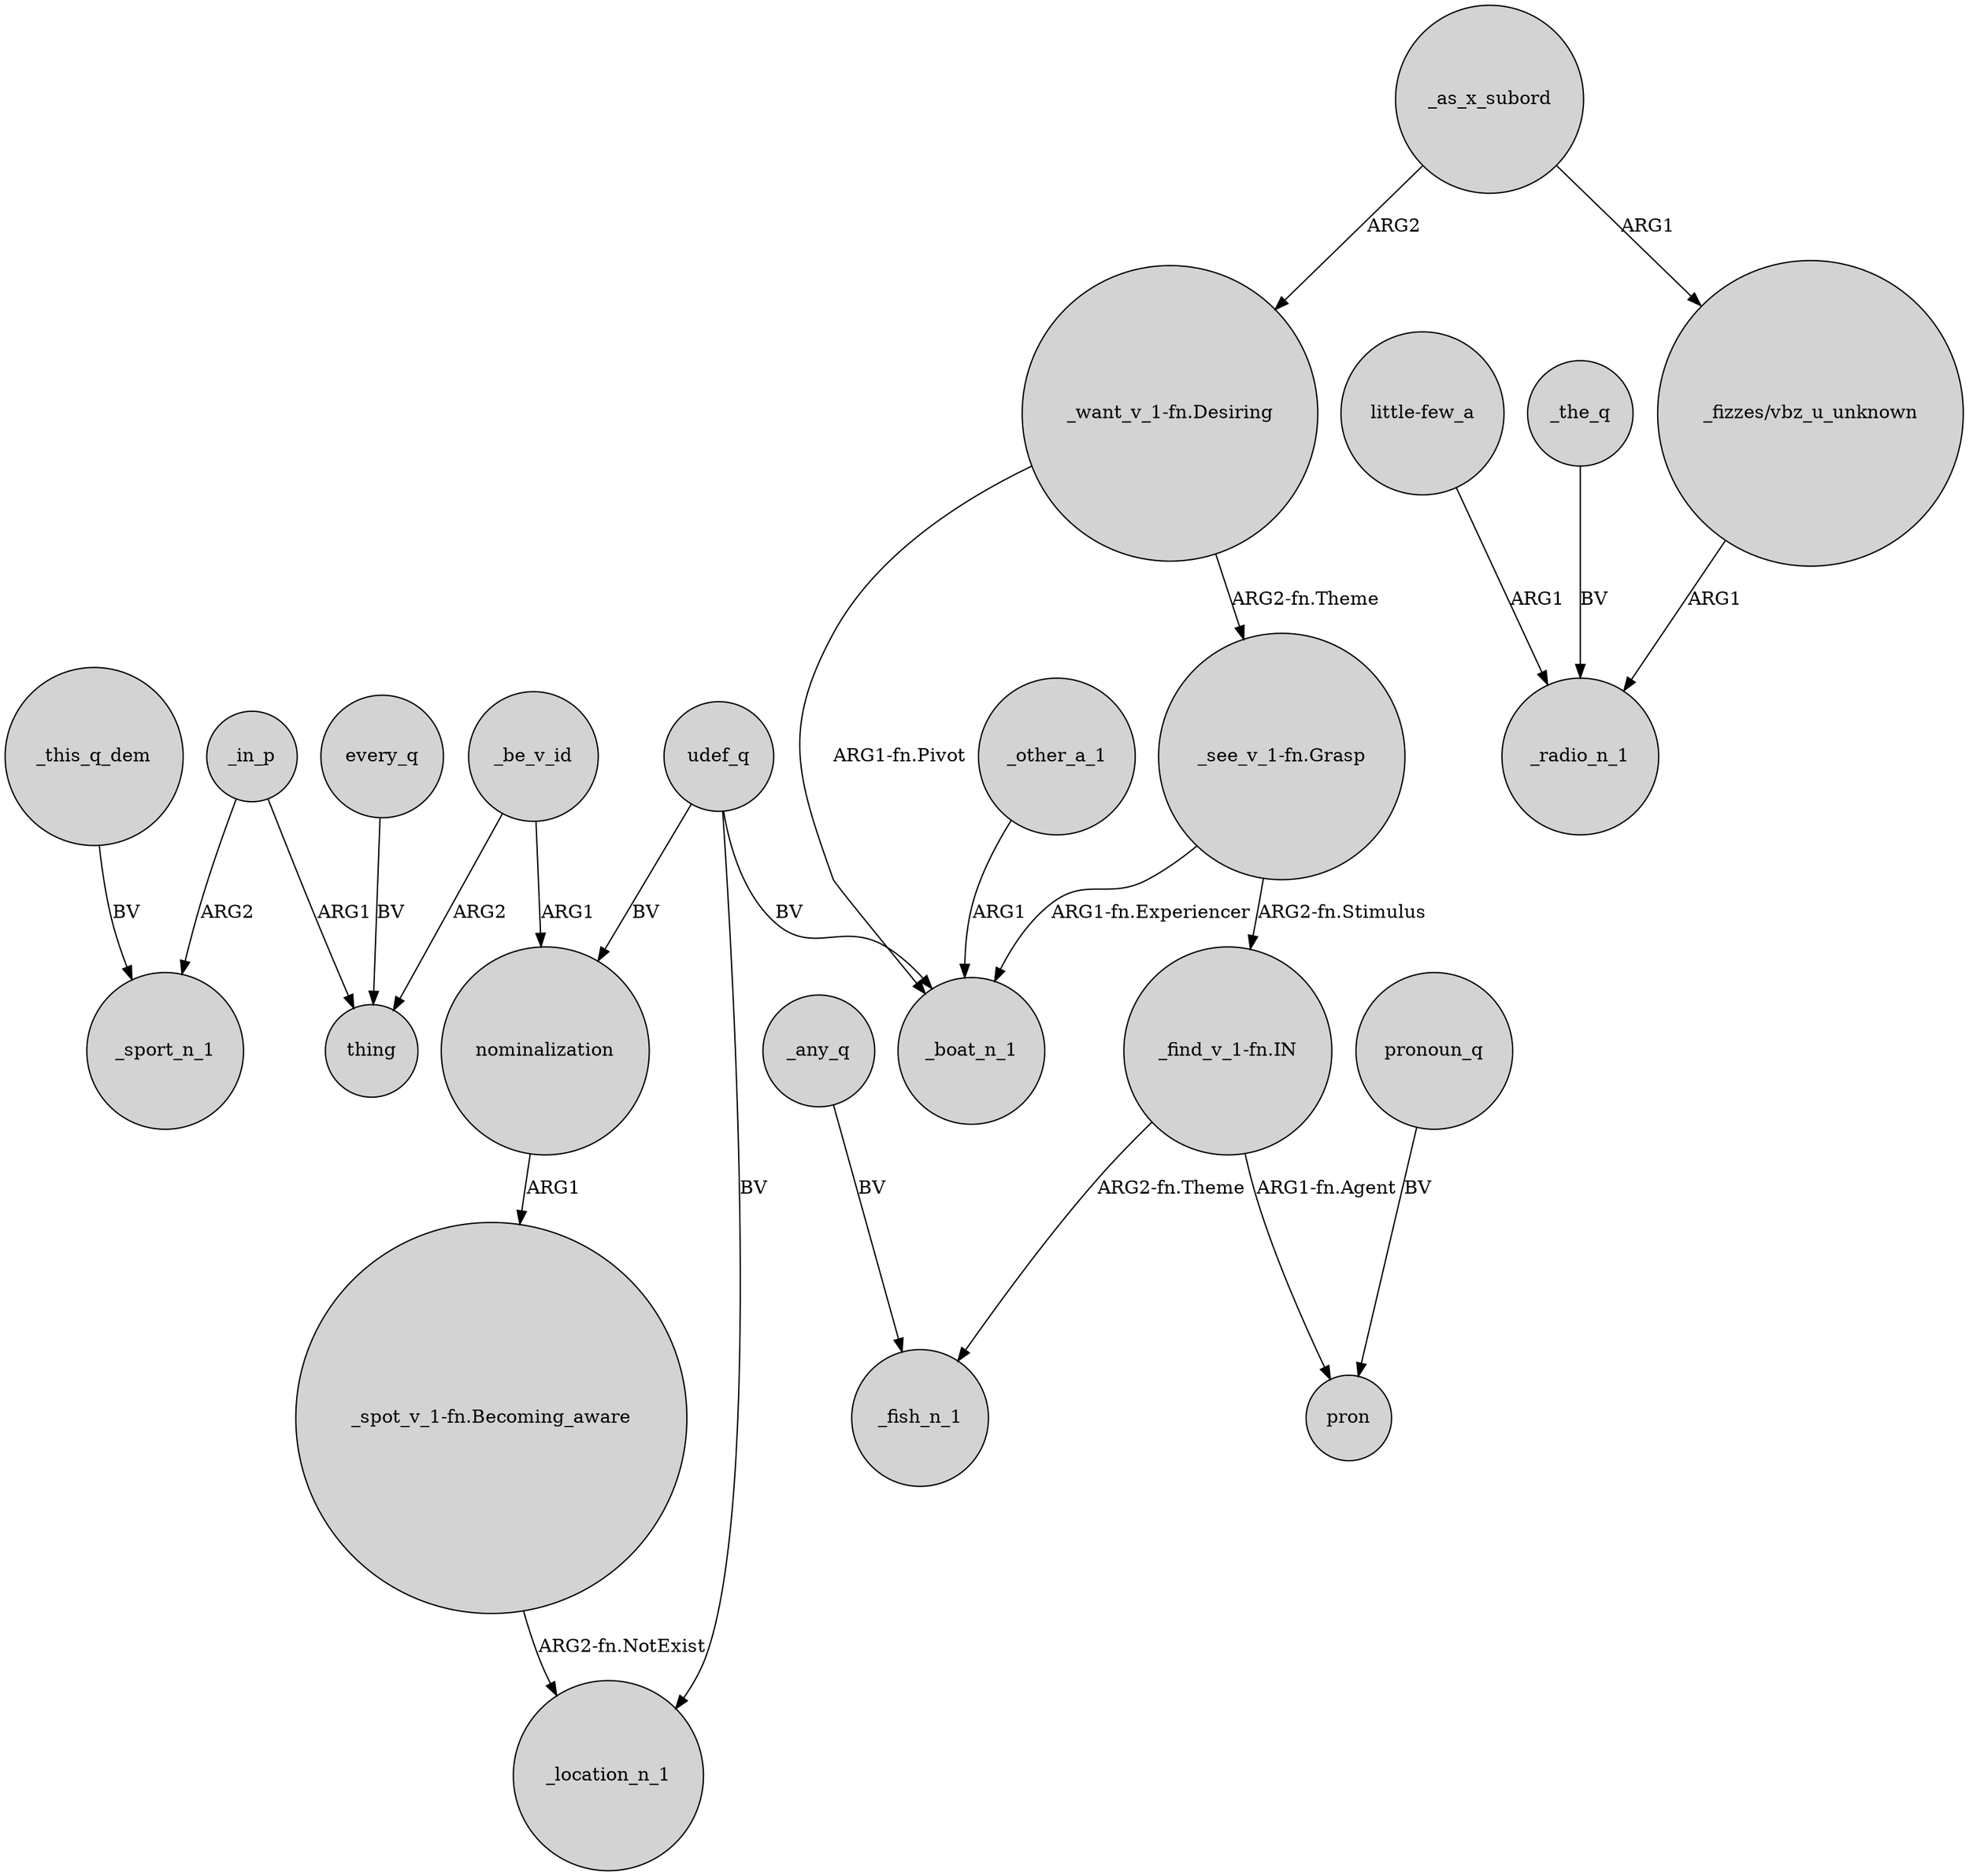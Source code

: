 digraph {
	node [shape=circle style=filled]
	_in_p -> _sport_n_1 [label=ARG2]
	_any_q -> _fish_n_1 [label=BV]
	every_q -> thing [label=BV]
	_be_v_id -> nominalization [label=ARG1]
	"_want_v_1-fn.Desiring" -> _boat_n_1 [label="ARG1-fn.Pivot"]
	udef_q -> _location_n_1 [label=BV]
	_in_p -> thing [label=ARG1]
	_as_x_subord -> "_fizzes/vbz_u_unknown" [label=ARG1]
	"_see_v_1-fn.Grasp" -> _boat_n_1 [label="ARG1-fn.Experiencer"]
	"_spot_v_1-fn.Becoming_aware" -> _location_n_1 [label="ARG2-fn.NotExist"]
	"_want_v_1-fn.Desiring" -> "_see_v_1-fn.Grasp" [label="ARG2-fn.Theme"]
	nominalization -> "_spot_v_1-fn.Becoming_aware" [label=ARG1]
	pronoun_q -> pron [label=BV]
	_this_q_dem -> _sport_n_1 [label=BV]
	"little-few_a" -> _radio_n_1 [label=ARG1]
	udef_q -> _boat_n_1 [label=BV]
	udef_q -> nominalization [label=BV]
	"_see_v_1-fn.Grasp" -> "_find_v_1-fn.IN" [label="ARG2-fn.Stimulus"]
	"_fizzes/vbz_u_unknown" -> _radio_n_1 [label=ARG1]
	"_find_v_1-fn.IN" -> _fish_n_1 [label="ARG2-fn.Theme"]
	"_find_v_1-fn.IN" -> pron [label="ARG1-fn.Agent"]
	_be_v_id -> thing [label=ARG2]
	_the_q -> _radio_n_1 [label=BV]
	_other_a_1 -> _boat_n_1 [label=ARG1]
	_as_x_subord -> "_want_v_1-fn.Desiring" [label=ARG2]
}
